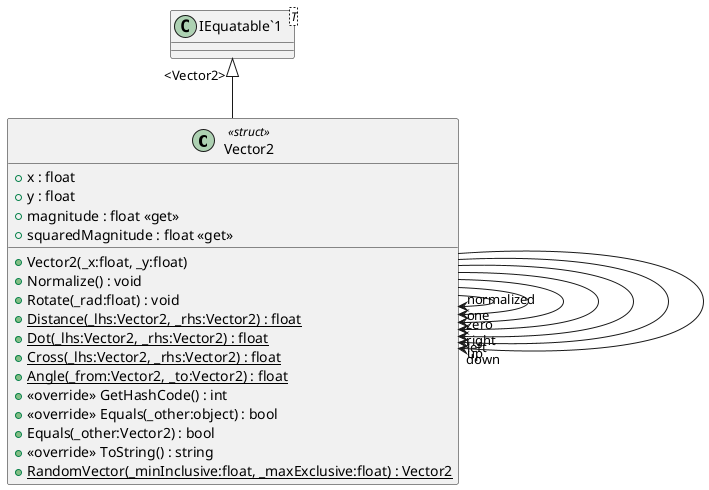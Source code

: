 @startuml
class Vector2 <<struct>> {
    + x : float
    + y : float
    + Vector2(_x:float, _y:float)
    + magnitude : float <<get>>
    + squaredMagnitude : float <<get>>
    + Normalize() : void
    + Rotate(_rad:float) : void
    + {static} Distance(_lhs:Vector2, _rhs:Vector2) : float
    + {static} Dot(_lhs:Vector2, _rhs:Vector2) : float
    + {static} Cross(_lhs:Vector2, _rhs:Vector2) : float
    + {static} Angle(_from:Vector2, _to:Vector2) : float
    + <<override>> GetHashCode() : int
    + <<override>> Equals(_other:object) : bool
    + Equals(_other:Vector2) : bool
    + <<override>> ToString() : string
    + {static} RandomVector(_minInclusive:float, _maxExclusive:float) : Vector2
}
class "IEquatable`1"<T> {
}
"IEquatable`1" "<Vector2>" <|-- Vector2
Vector2 --> "normalized" Vector2
Vector2 --> "zero" Vector2
Vector2 --> "one" Vector2
Vector2 --> "right" Vector2
Vector2 --> "left" Vector2
Vector2 --> "up" Vector2
Vector2 --> "down" Vector2
@enduml
